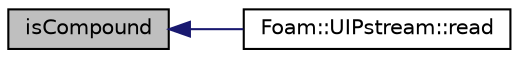 digraph "isCompound"
{
  bgcolor="transparent";
  edge [fontname="Helvetica",fontsize="10",labelfontname="Helvetica",labelfontsize="10"];
  node [fontname="Helvetica",fontsize="10",shape=record];
  rankdir="LR";
  Node1 [label="isCompound",height=0.2,width=0.4,color="black", fillcolor="grey75", style="filled", fontcolor="black"];
  Node1 -> Node2 [dir="back",color="midnightblue",fontsize="10",style="solid",fontname="Helvetica"];
  Node2 [label="Foam::UIPstream::read",height=0.2,width=0.4,color="black",URL="$a02730.html#a3d4b02e5b143d1a4ba9a5b34f11b4ed1",tooltip="Return next token from stream. "];
}
